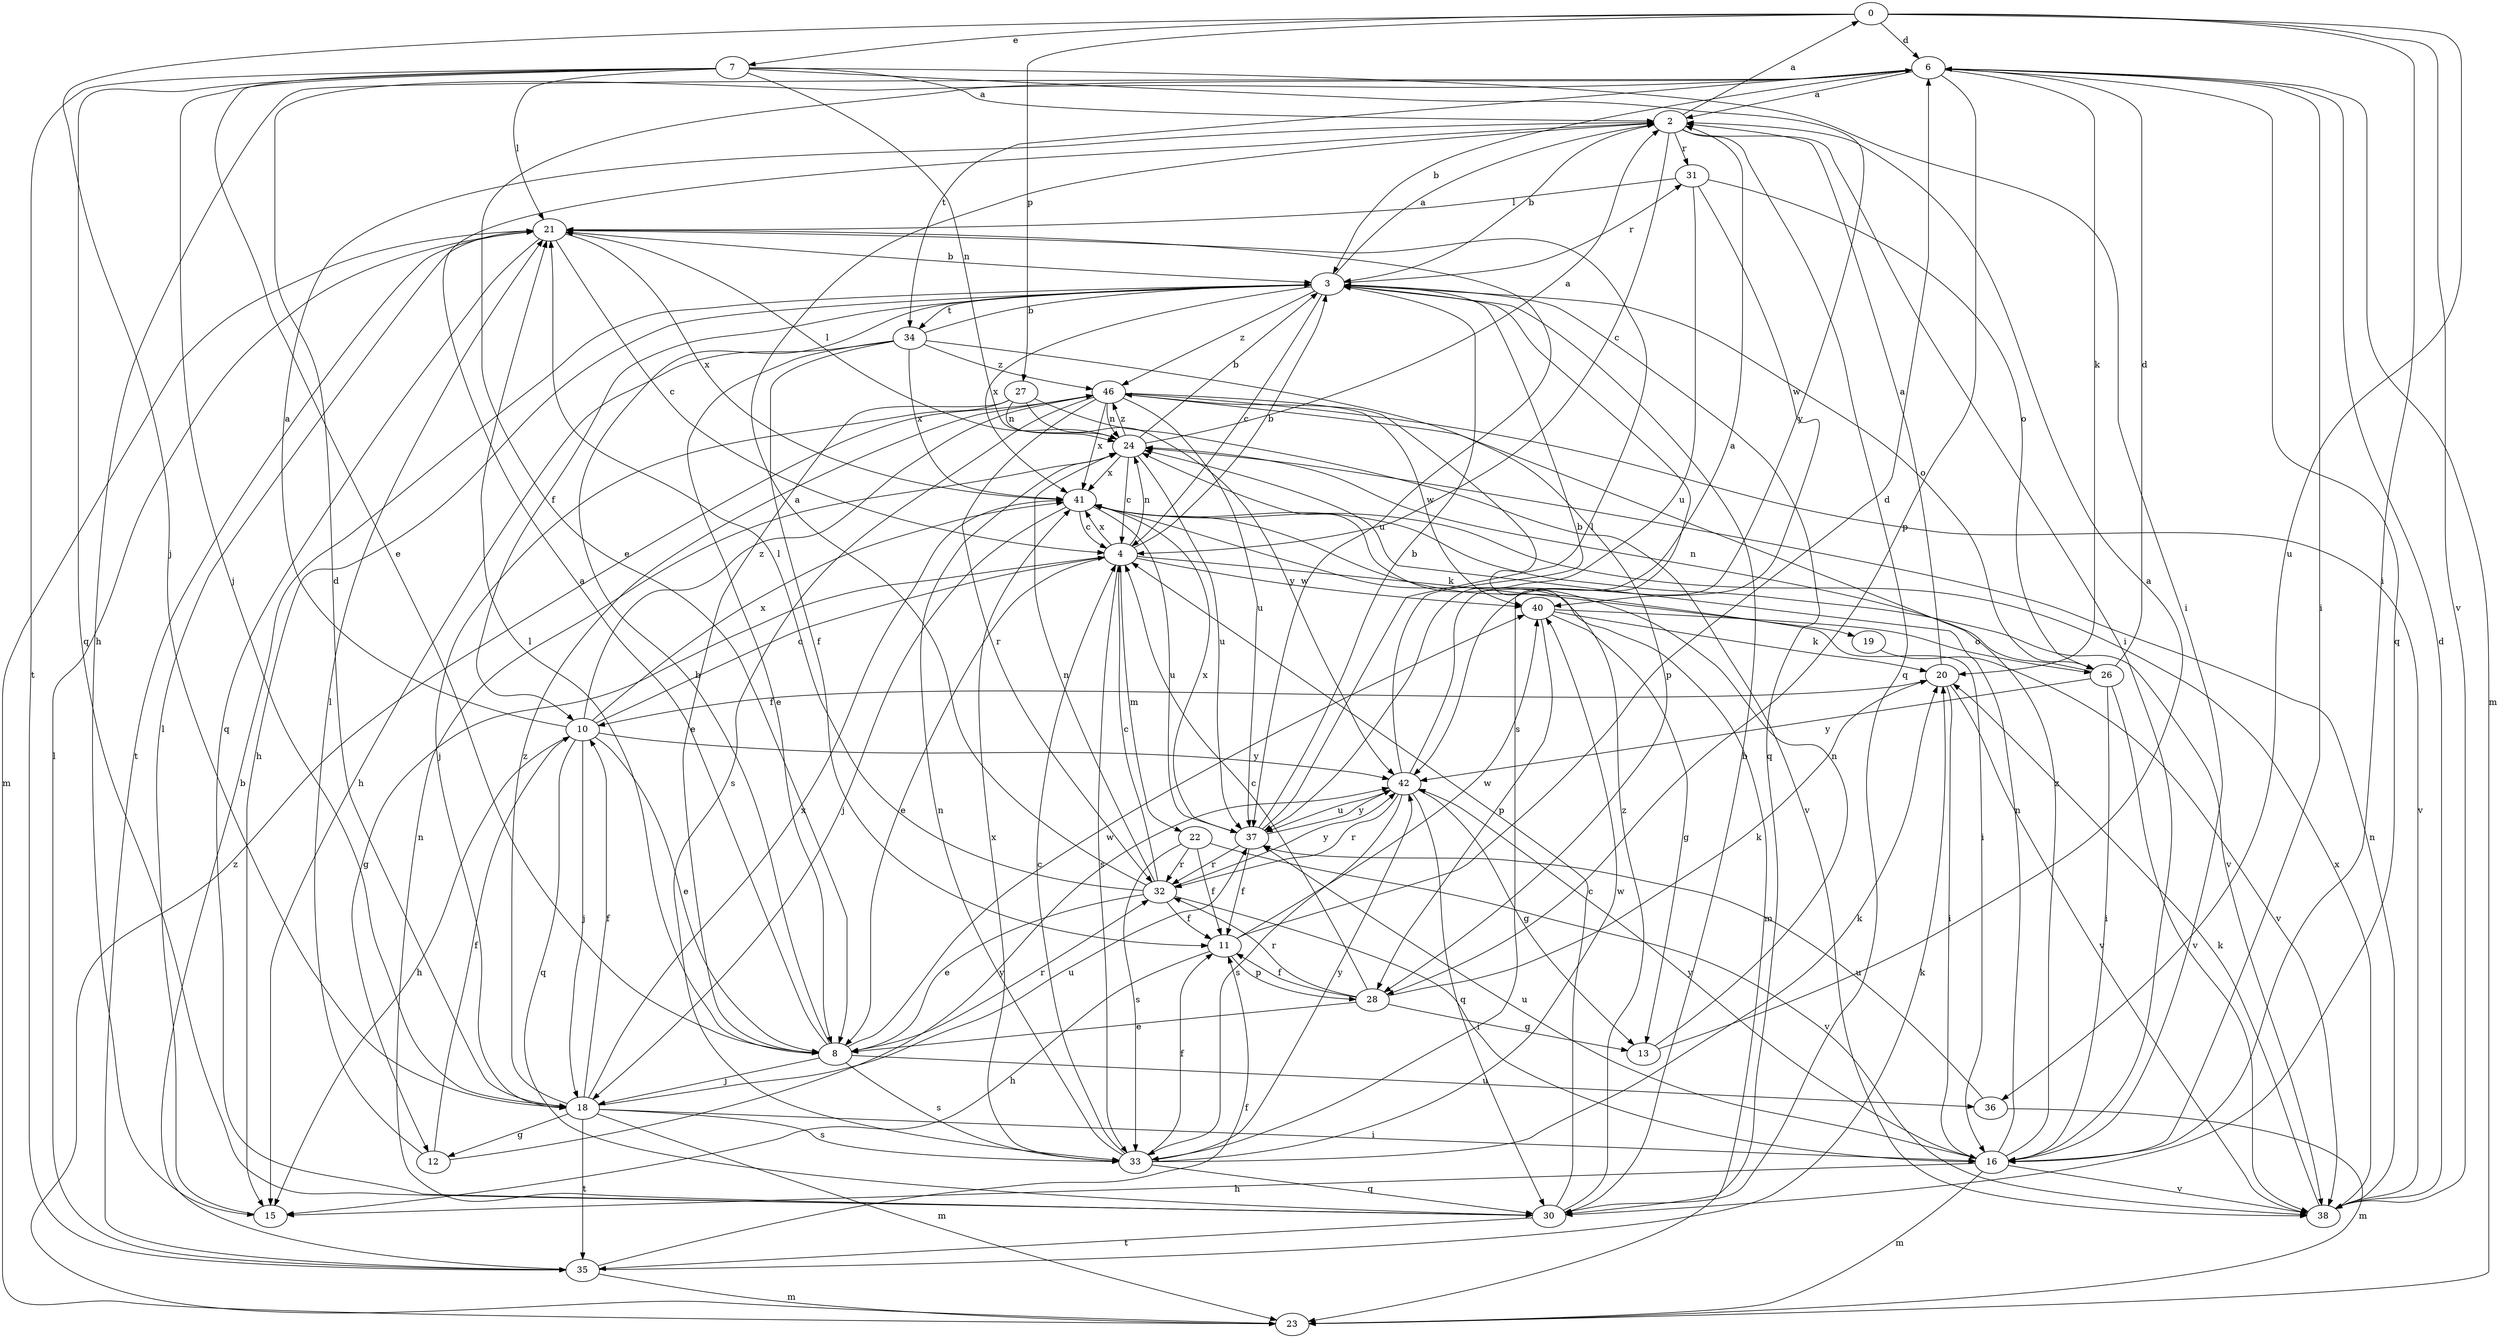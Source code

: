 strict digraph  {
0;
2;
3;
4;
6;
7;
8;
10;
11;
12;
13;
15;
16;
18;
19;
20;
21;
22;
23;
24;
26;
27;
28;
30;
31;
32;
33;
34;
35;
36;
37;
38;
40;
41;
42;
46;
0 -> 6  [label=d];
0 -> 7  [label=e];
0 -> 16  [label=i];
0 -> 18  [label=j];
0 -> 27  [label=p];
0 -> 36  [label=u];
0 -> 38  [label=v];
2 -> 0  [label=a];
2 -> 3  [label=b];
2 -> 4  [label=c];
2 -> 16  [label=i];
2 -> 30  [label=q];
2 -> 31  [label=r];
3 -> 2  [label=a];
3 -> 4  [label=c];
3 -> 10  [label=f];
3 -> 15  [label=h];
3 -> 26  [label=o];
3 -> 30  [label=q];
3 -> 31  [label=r];
3 -> 33  [label=s];
3 -> 34  [label=t];
3 -> 41  [label=x];
3 -> 46  [label=z];
4 -> 3  [label=b];
4 -> 8  [label=e];
4 -> 12  [label=g];
4 -> 19  [label=k];
4 -> 22  [label=m];
4 -> 24  [label=n];
4 -> 33  [label=s];
4 -> 40  [label=w];
4 -> 41  [label=x];
6 -> 2  [label=a];
6 -> 3  [label=b];
6 -> 8  [label=e];
6 -> 15  [label=h];
6 -> 16  [label=i];
6 -> 20  [label=k];
6 -> 23  [label=m];
6 -> 28  [label=p];
6 -> 30  [label=q];
6 -> 34  [label=t];
7 -> 2  [label=a];
7 -> 8  [label=e];
7 -> 16  [label=i];
7 -> 18  [label=j];
7 -> 21  [label=l];
7 -> 24  [label=n];
7 -> 30  [label=q];
7 -> 35  [label=t];
7 -> 42  [label=y];
8 -> 2  [label=a];
8 -> 3  [label=b];
8 -> 18  [label=j];
8 -> 21  [label=l];
8 -> 32  [label=r];
8 -> 33  [label=s];
8 -> 36  [label=u];
8 -> 40  [label=w];
10 -> 2  [label=a];
10 -> 4  [label=c];
10 -> 8  [label=e];
10 -> 15  [label=h];
10 -> 18  [label=j];
10 -> 30  [label=q];
10 -> 41  [label=x];
10 -> 42  [label=y];
10 -> 46  [label=z];
11 -> 6  [label=d];
11 -> 15  [label=h];
11 -> 28  [label=p];
11 -> 40  [label=w];
12 -> 10  [label=f];
12 -> 21  [label=l];
12 -> 42  [label=y];
13 -> 2  [label=a];
13 -> 24  [label=n];
15 -> 21  [label=l];
16 -> 15  [label=h];
16 -> 23  [label=m];
16 -> 24  [label=n];
16 -> 37  [label=u];
16 -> 38  [label=v];
16 -> 42  [label=y];
16 -> 46  [label=z];
18 -> 6  [label=d];
18 -> 10  [label=f];
18 -> 12  [label=g];
18 -> 16  [label=i];
18 -> 23  [label=m];
18 -> 33  [label=s];
18 -> 35  [label=t];
18 -> 37  [label=u];
18 -> 41  [label=x];
18 -> 46  [label=z];
19 -> 38  [label=v];
20 -> 2  [label=a];
20 -> 10  [label=f];
20 -> 16  [label=i];
20 -> 38  [label=v];
21 -> 3  [label=b];
21 -> 4  [label=c];
21 -> 23  [label=m];
21 -> 30  [label=q];
21 -> 35  [label=t];
21 -> 37  [label=u];
21 -> 41  [label=x];
22 -> 11  [label=f];
22 -> 32  [label=r];
22 -> 33  [label=s];
22 -> 38  [label=v];
23 -> 46  [label=z];
24 -> 2  [label=a];
24 -> 3  [label=b];
24 -> 4  [label=c];
24 -> 21  [label=l];
24 -> 37  [label=u];
24 -> 41  [label=x];
24 -> 46  [label=z];
26 -> 6  [label=d];
26 -> 16  [label=i];
26 -> 24  [label=n];
26 -> 38  [label=v];
26 -> 42  [label=y];
27 -> 8  [label=e];
27 -> 18  [label=j];
27 -> 24  [label=n];
27 -> 38  [label=v];
27 -> 42  [label=y];
28 -> 4  [label=c];
28 -> 8  [label=e];
28 -> 11  [label=f];
28 -> 13  [label=g];
28 -> 20  [label=k];
28 -> 32  [label=r];
30 -> 3  [label=b];
30 -> 4  [label=c];
30 -> 24  [label=n];
30 -> 35  [label=t];
30 -> 46  [label=z];
31 -> 21  [label=l];
31 -> 26  [label=o];
31 -> 37  [label=u];
31 -> 40  [label=w];
32 -> 2  [label=a];
32 -> 4  [label=c];
32 -> 8  [label=e];
32 -> 11  [label=f];
32 -> 16  [label=i];
32 -> 21  [label=l];
32 -> 24  [label=n];
32 -> 42  [label=y];
33 -> 4  [label=c];
33 -> 11  [label=f];
33 -> 20  [label=k];
33 -> 24  [label=n];
33 -> 30  [label=q];
33 -> 40  [label=w];
33 -> 41  [label=x];
33 -> 42  [label=y];
34 -> 3  [label=b];
34 -> 8  [label=e];
34 -> 11  [label=f];
34 -> 15  [label=h];
34 -> 28  [label=p];
34 -> 41  [label=x];
34 -> 46  [label=z];
35 -> 3  [label=b];
35 -> 11  [label=f];
35 -> 20  [label=k];
35 -> 21  [label=l];
35 -> 23  [label=m];
36 -> 23  [label=m];
36 -> 37  [label=u];
37 -> 3  [label=b];
37 -> 11  [label=f];
37 -> 21  [label=l];
37 -> 32  [label=r];
37 -> 41  [label=x];
37 -> 42  [label=y];
38 -> 6  [label=d];
38 -> 20  [label=k];
38 -> 24  [label=n];
38 -> 41  [label=x];
40 -> 13  [label=g];
40 -> 20  [label=k];
40 -> 26  [label=o];
40 -> 28  [label=p];
41 -> 4  [label=c];
41 -> 16  [label=i];
41 -> 18  [label=j];
41 -> 23  [label=m];
41 -> 37  [label=u];
41 -> 38  [label=v];
42 -> 2  [label=a];
42 -> 3  [label=b];
42 -> 13  [label=g];
42 -> 30  [label=q];
42 -> 32  [label=r];
42 -> 33  [label=s];
42 -> 37  [label=u];
46 -> 24  [label=n];
46 -> 32  [label=r];
46 -> 33  [label=s];
46 -> 37  [label=u];
46 -> 38  [label=v];
46 -> 40  [label=w];
46 -> 41  [label=x];
}
